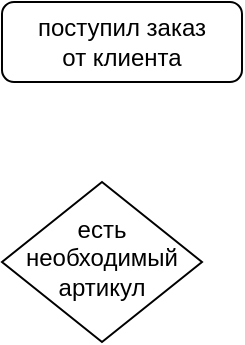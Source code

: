 <mxfile version="26.0.16" pages="2">
  <diagram id="C5RBs43oDa-KdzZeNtuy" name="Page-1">
    <mxGraphModel dx="1112" dy="548" grid="1" gridSize="10" guides="1" tooltips="1" connect="1" arrows="1" fold="1" page="1" pageScale="1" pageWidth="827" pageHeight="1169" math="0" shadow="0">
      <root>
        <mxCell id="WIyWlLk6GJQsqaUBKTNV-0" />
        <mxCell id="WIyWlLk6GJQsqaUBKTNV-1" parent="WIyWlLk6GJQsqaUBKTNV-0" />
        <mxCell id="Df7pMg_v9Ft13iFlDlwf-0" value="поступил заказ&lt;div&gt;от клиента&lt;/div&gt;" style="rounded=1;whiteSpace=wrap;html=1;fontSize=12;glass=0;strokeWidth=1;shadow=0;" vertex="1" parent="WIyWlLk6GJQsqaUBKTNV-1">
          <mxGeometry x="140" y="180" width="120" height="40" as="geometry" />
        </mxCell>
        <mxCell id="WaflR_QF4esfx4vx_98G-0" value="есть необходимый артикул" style="rhombus;whiteSpace=wrap;html=1;shadow=0;fontFamily=Helvetica;fontSize=12;align=center;strokeWidth=1;spacing=6;spacingTop=-4;" vertex="1" parent="WIyWlLk6GJQsqaUBKTNV-1">
          <mxGeometry x="140" y="270" width="100" height="80" as="geometry" />
        </mxCell>
      </root>
    </mxGraphModel>
  </diagram>
  <diagram id="KhorxUvY4ih5Jgk7T_du" name="Страница — 2">
    <mxGraphModel dx="1112" dy="548" grid="1" gridSize="10" guides="1" tooltips="1" connect="1" arrows="1" fold="1" page="1" pageScale="1" pageWidth="1654" pageHeight="2336" math="0" shadow="0">
      <root>
        <mxCell id="0" />
        <mxCell id="1" parent="0" />
        <mxCell id="81ENsF6sqpGy2uYSZS8i-1" value="" style="rounded=0;html=1;jettySize=auto;orthogonalLoop=1;fontSize=11;endArrow=block;endFill=0;endSize=8;strokeWidth=1;shadow=0;labelBackgroundColor=none;edgeStyle=orthogonalEdgeStyle;" edge="1" parent="1" source="81ENsF6sqpGy2uYSZS8i-2" target="81ENsF6sqpGy2uYSZS8i-5">
          <mxGeometry relative="1" as="geometry" />
        </mxCell>
        <mxCell id="81ENsF6sqpGy2uYSZS8i-2" value="поступил заказ&lt;div&gt;от клиента&lt;/div&gt;" style="rounded=1;whiteSpace=wrap;html=1;fontSize=12;glass=0;strokeWidth=1;shadow=0;" vertex="1" parent="1">
          <mxGeometry x="300" y="200" width="120" height="40" as="geometry" />
        </mxCell>
        <mxCell id="81ENsF6sqpGy2uYSZS8i-3" value="Yes" style="rounded=0;html=1;jettySize=auto;orthogonalLoop=1;fontSize=11;endArrow=block;endFill=0;endSize=8;strokeWidth=1;shadow=0;labelBackgroundColor=none;edgeStyle=orthogonalEdgeStyle;" edge="1" parent="1" source="81ENsF6sqpGy2uYSZS8i-5" target="81ENsF6sqpGy2uYSZS8i-9">
          <mxGeometry y="20" relative="1" as="geometry">
            <mxPoint as="offset" />
          </mxGeometry>
        </mxCell>
        <mxCell id="81ENsF6sqpGy2uYSZS8i-4" value="No" style="edgeStyle=orthogonalEdgeStyle;rounded=0;html=1;jettySize=auto;orthogonalLoop=1;fontSize=11;endArrow=block;endFill=0;endSize=8;strokeWidth=1;shadow=0;labelBackgroundColor=none;" edge="1" parent="1" source="81ENsF6sqpGy2uYSZS8i-5" target="81ENsF6sqpGy2uYSZS8i-6">
          <mxGeometry y="10" relative="1" as="geometry">
            <mxPoint as="offset" />
          </mxGeometry>
        </mxCell>
        <mxCell id="81ENsF6sqpGy2uYSZS8i-5" value="есть необходимый артикул" style="rhombus;whiteSpace=wrap;html=1;shadow=0;fontFamily=Helvetica;fontSize=12;align=center;strokeWidth=1;spacing=6;spacingTop=-4;" vertex="1" parent="1">
          <mxGeometry x="310" y="290" width="100" height="80" as="geometry" />
        </mxCell>
        <mxCell id="81ENsF6sqpGy2uYSZS8i-6" value="" style="rounded=1;whiteSpace=wrap;html=1;fontSize=12;glass=0;strokeWidth=1;shadow=0;" vertex="1" parent="1">
          <mxGeometry x="460" y="310" width="120" height="40" as="geometry" />
        </mxCell>
        <mxCell id="81ENsF6sqpGy2uYSZS8i-7" value="No" style="rounded=0;html=1;jettySize=auto;orthogonalLoop=1;fontSize=11;endArrow=block;endFill=0;endSize=8;strokeWidth=1;shadow=0;labelBackgroundColor=none;edgeStyle=orthogonalEdgeStyle;" edge="1" parent="1" source="81ENsF6sqpGy2uYSZS8i-9" target="81ENsF6sqpGy2uYSZS8i-10">
          <mxGeometry x="0.333" y="20" relative="1" as="geometry">
            <mxPoint as="offset" />
          </mxGeometry>
        </mxCell>
        <mxCell id="81ENsF6sqpGy2uYSZS8i-8" value="Yes" style="edgeStyle=orthogonalEdgeStyle;rounded=0;html=1;jettySize=auto;orthogonalLoop=1;fontSize=11;endArrow=block;endFill=0;endSize=8;strokeWidth=1;shadow=0;labelBackgroundColor=none;" edge="1" parent="1" source="81ENsF6sqpGy2uYSZS8i-9" target="81ENsF6sqpGy2uYSZS8i-11">
          <mxGeometry y="10" relative="1" as="geometry">
            <mxPoint as="offset" />
          </mxGeometry>
        </mxCell>
        <mxCell id="81ENsF6sqpGy2uYSZS8i-9" value="выставляем счет клиенту" style="rhombus;whiteSpace=wrap;html=1;shadow=0;fontFamily=Helvetica;fontSize=12;align=center;strokeWidth=1;spacing=6;spacingTop=-4;" vertex="1" parent="1">
          <mxGeometry x="310" y="410" width="100" height="80" as="geometry" />
        </mxCell>
        <mxCell id="81ENsF6sqpGy2uYSZS8i-10" value="Repair Lamp" style="rounded=1;whiteSpace=wrap;html=1;fontSize=12;glass=0;strokeWidth=1;shadow=0;" vertex="1" parent="1">
          <mxGeometry x="300" y="550" width="120" height="40" as="geometry" />
        </mxCell>
        <mxCell id="81ENsF6sqpGy2uYSZS8i-11" value="Replace Bulb" style="rounded=1;whiteSpace=wrap;html=1;fontSize=12;glass=0;strokeWidth=1;shadow=0;" vertex="1" parent="1">
          <mxGeometry x="460" y="430" width="120" height="40" as="geometry" />
        </mxCell>
      </root>
    </mxGraphModel>
  </diagram>
</mxfile>
